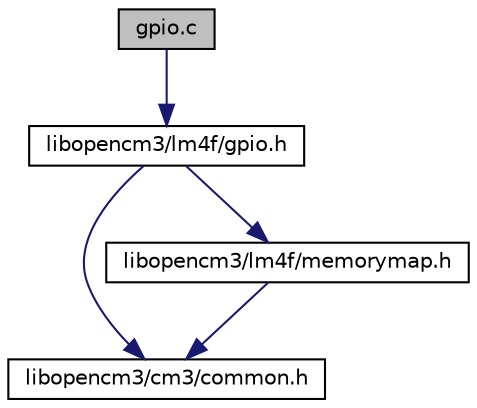 digraph "gpio.c"
{
  edge [fontname="Helvetica",fontsize="10",labelfontname="Helvetica",labelfontsize="10"];
  node [fontname="Helvetica",fontsize="10",shape=record];
  Node1 [label="gpio.c",height=0.2,width=0.4,color="black", fillcolor="grey75", style="filled" fontcolor="black"];
  Node1 -> Node2 [color="midnightblue",fontsize="10",style="solid",fontname="Helvetica"];
  Node2 [label="libopencm3/lm4f/gpio.h",height=0.2,width=0.4,color="black", fillcolor="white", style="filled",URL="$gpio_8h.html"];
  Node2 -> Node3 [color="midnightblue",fontsize="10",style="solid",fontname="Helvetica"];
  Node3 [label="libopencm3/cm3/common.h",height=0.2,width=0.4,color="black", fillcolor="white", style="filled",URL="cm3.tag$common_8h.html"];
  Node2 -> Node4 [color="midnightblue",fontsize="10",style="solid",fontname="Helvetica"];
  Node4 [label="libopencm3/lm4f/memorymap.h",height=0.2,width=0.4,color="black", fillcolor="white", style="filled",URL="$memorymap_8h.html"];
  Node4 -> Node3 [color="midnightblue",fontsize="10",style="solid",fontname="Helvetica"];
}
